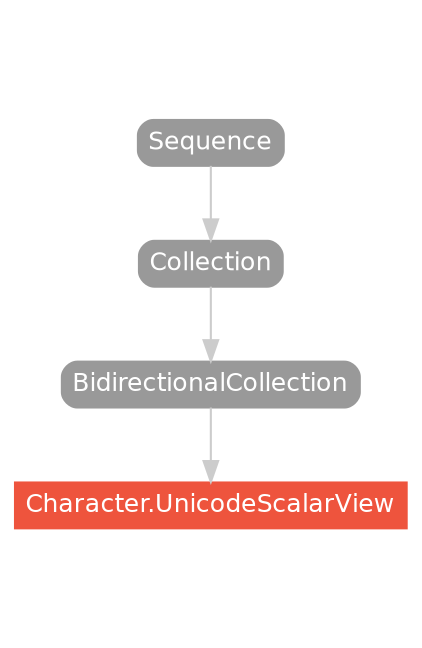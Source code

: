 strict digraph "Character.UnicodeScalarView - Type Hierarchy - SwiftDoc.org" {
    pad="0.1,0.8"
    node [shape=box, style="filled,rounded", color="#999999", fillcolor="#999999", fontcolor=white, fontname=Helvetica, fontnames="Helvetica,sansserif", fontsize=12, margin="0.07,0.05", height="0.3"]
    edge [color="#cccccc"]
    "BidirectionalCollection" [URL="/protocol/BidirectionalCollection/hierarchy/"]
    "Character.UnicodeScalarView" [URL="/type/Character.UnicodeScalarView/", style="filled", fillcolor="#ee543d", color="#ee543d"]
    "Collection" [URL="/protocol/Collection/hierarchy/"]
    "Sequence" [URL="/protocol/Sequence/hierarchy/"]    "BidirectionalCollection" -> "Character.UnicodeScalarView"
    "Collection" -> "BidirectionalCollection"
    "Sequence" -> "Collection"
    subgraph Types {
        rank = max; "Character.UnicodeScalarView";
    }
}